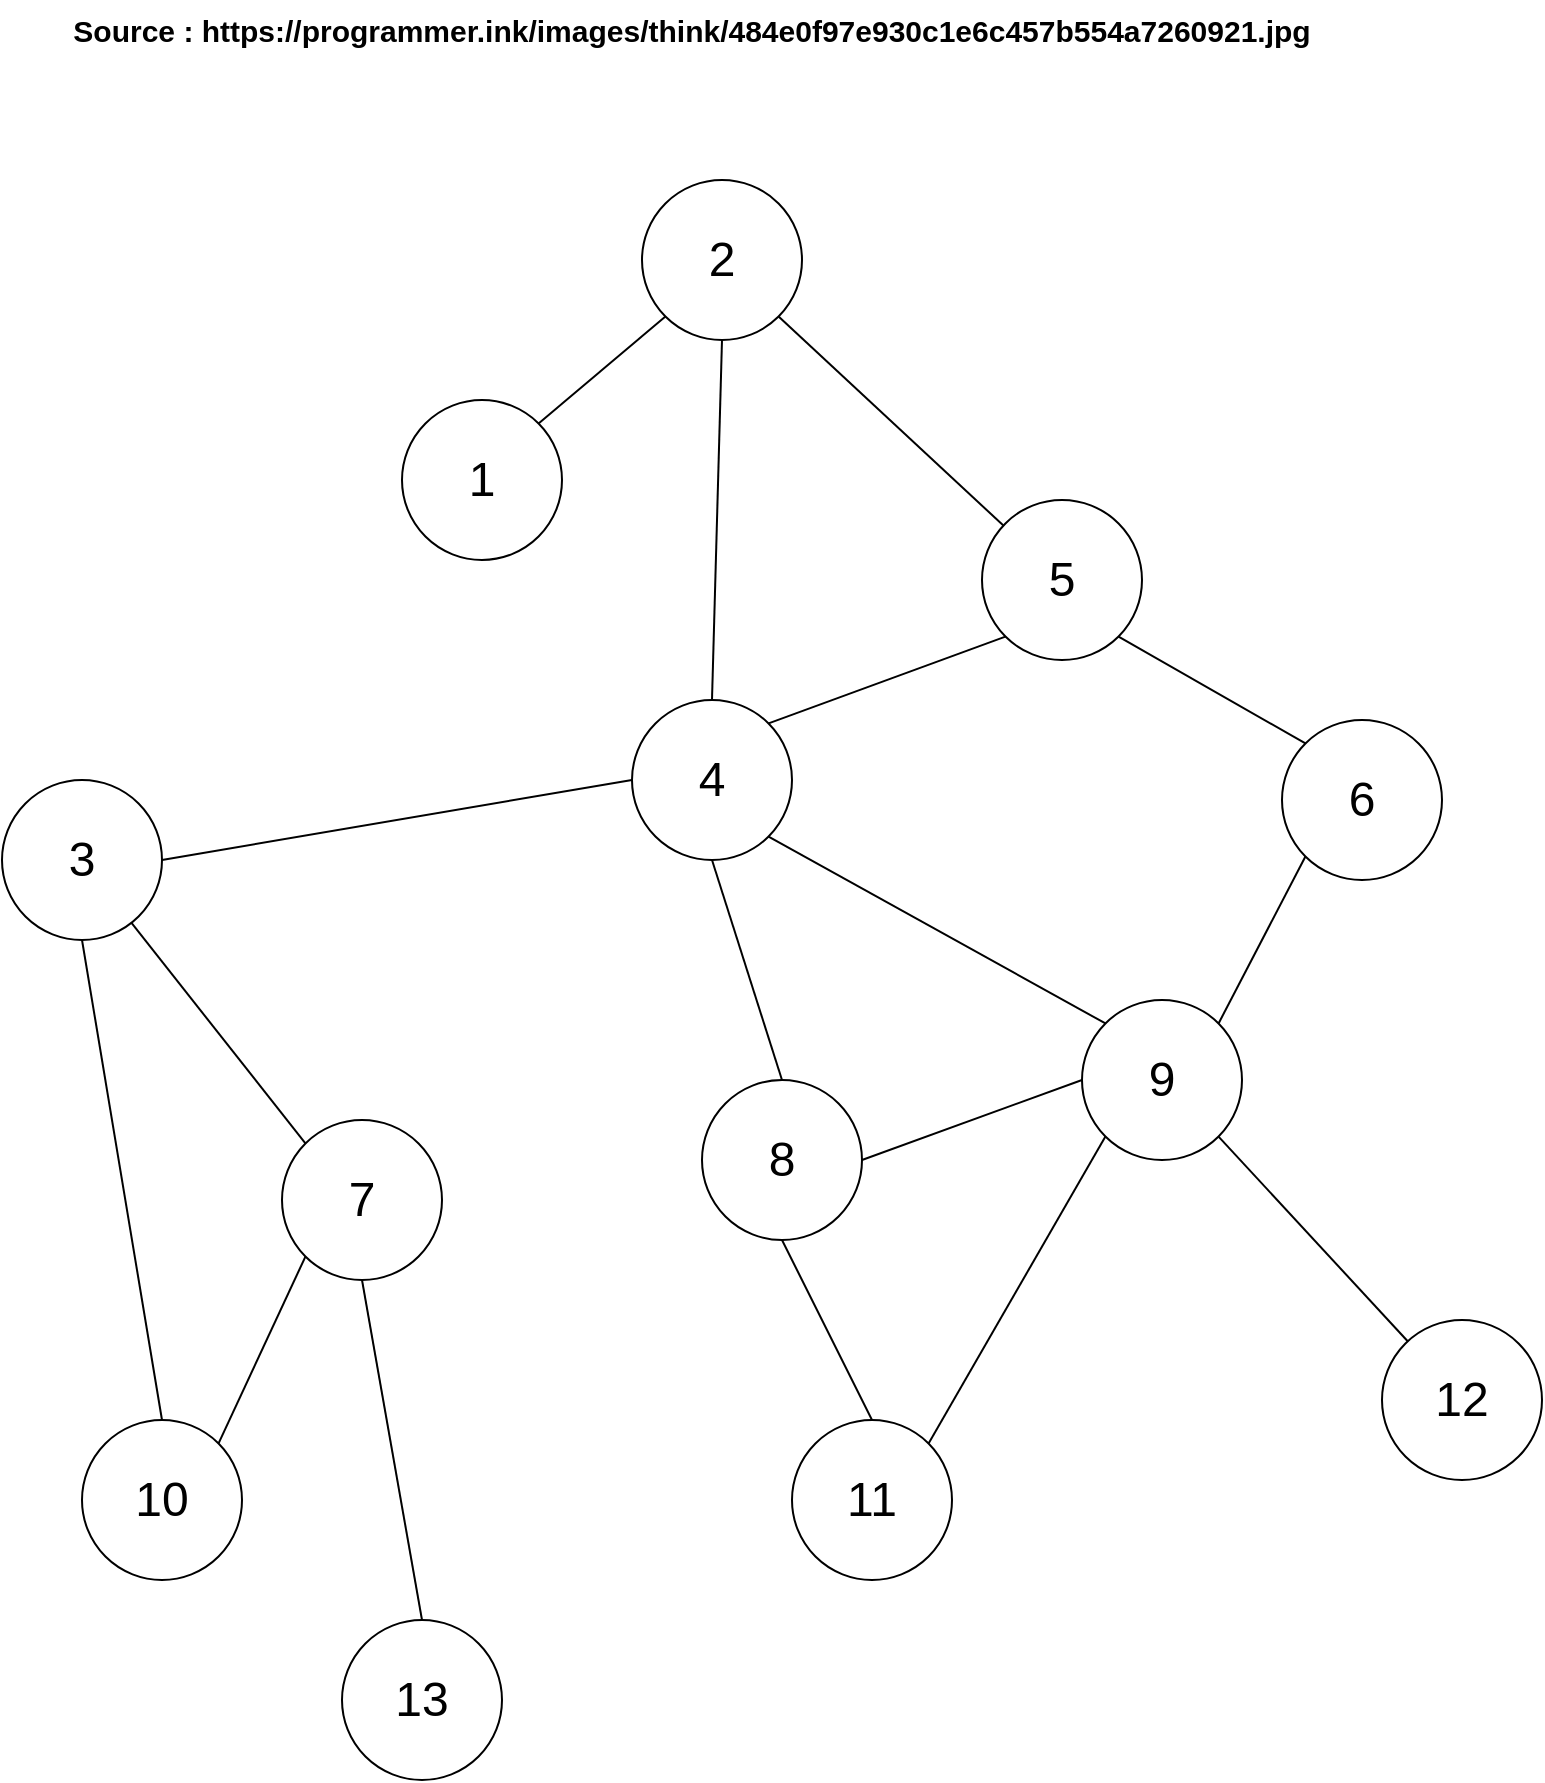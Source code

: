 <mxfile version="21.6.9" type="device">
  <diagram name="Page-1" id="TIMXKPRSWhdmKuIKvBU_">
    <mxGraphModel dx="787" dy="455" grid="1" gridSize="10" guides="1" tooltips="1" connect="1" arrows="1" fold="1" page="1" pageScale="1" pageWidth="850" pageHeight="1100" math="0" shadow="0">
      <root>
        <mxCell id="0" />
        <mxCell id="1" parent="0" />
        <mxCell id="Pk9cCIU12q3IiKSUdc0d-1" value="&lt;span style=&quot;font-size: 24px;&quot;&gt;2&lt;/span&gt;" style="ellipse;whiteSpace=wrap;html=1;aspect=fixed;" vertex="1" parent="1">
          <mxGeometry x="330" y="130" width="80" height="80" as="geometry" />
        </mxCell>
        <mxCell id="Pk9cCIU12q3IiKSUdc0d-2" value="&lt;span style=&quot;font-size: 24px;&quot;&gt;1&lt;/span&gt;" style="ellipse;whiteSpace=wrap;html=1;aspect=fixed;" vertex="1" parent="1">
          <mxGeometry x="210" y="240" width="80" height="80" as="geometry" />
        </mxCell>
        <mxCell id="Pk9cCIU12q3IiKSUdc0d-9" value="" style="endArrow=none;html=1;rounded=0;exitX=1;exitY=0;exitDx=0;exitDy=0;entryX=0;entryY=1;entryDx=0;entryDy=0;" edge="1" parent="1" source="Pk9cCIU12q3IiKSUdc0d-2" target="Pk9cCIU12q3IiKSUdc0d-1">
          <mxGeometry width="50" height="50" relative="1" as="geometry">
            <mxPoint x="280" y="190" as="sourcePoint" />
            <mxPoint x="330" y="140" as="targetPoint" />
          </mxGeometry>
        </mxCell>
        <mxCell id="Pk9cCIU12q3IiKSUdc0d-13" value="&lt;span style=&quot;font-size: 24px;&quot;&gt;5&lt;/span&gt;" style="ellipse;whiteSpace=wrap;html=1;aspect=fixed;" vertex="1" parent="1">
          <mxGeometry x="500" y="290" width="80" height="80" as="geometry" />
        </mxCell>
        <mxCell id="Pk9cCIU12q3IiKSUdc0d-14" value="&lt;span style=&quot;font-size: 24px;&quot;&gt;4&lt;/span&gt;" style="ellipse;whiteSpace=wrap;html=1;aspect=fixed;" vertex="1" parent="1">
          <mxGeometry x="325" y="390" width="80" height="80" as="geometry" />
        </mxCell>
        <mxCell id="Pk9cCIU12q3IiKSUdc0d-15" value="" style="endArrow=none;html=1;rounded=0;exitX=1;exitY=0;exitDx=0;exitDy=0;entryX=0;entryY=1;entryDx=0;entryDy=0;" edge="1" parent="1" source="Pk9cCIU12q3IiKSUdc0d-14" target="Pk9cCIU12q3IiKSUdc0d-13">
          <mxGeometry width="50" height="50" relative="1" as="geometry">
            <mxPoint x="400" y="410" as="sourcePoint" />
            <mxPoint x="450" y="360" as="targetPoint" />
          </mxGeometry>
        </mxCell>
        <mxCell id="Pk9cCIU12q3IiKSUdc0d-16" value="&lt;span style=&quot;font-size: 24px;&quot;&gt;6&lt;/span&gt;" style="ellipse;whiteSpace=wrap;html=1;aspect=fixed;" vertex="1" parent="1">
          <mxGeometry x="650" y="400" width="80" height="80" as="geometry" />
        </mxCell>
        <mxCell id="Pk9cCIU12q3IiKSUdc0d-17" value="&lt;span style=&quot;font-size: 24px;&quot;&gt;9&lt;/span&gt;" style="ellipse;whiteSpace=wrap;html=1;aspect=fixed;" vertex="1" parent="1">
          <mxGeometry x="550" y="540" width="80" height="80" as="geometry" />
        </mxCell>
        <mxCell id="Pk9cCIU12q3IiKSUdc0d-18" value="" style="endArrow=none;html=1;rounded=0;exitX=1;exitY=0;exitDx=0;exitDy=0;entryX=0;entryY=1;entryDx=0;entryDy=0;" edge="1" parent="1" source="Pk9cCIU12q3IiKSUdc0d-17" target="Pk9cCIU12q3IiKSUdc0d-16">
          <mxGeometry width="50" height="50" relative="1" as="geometry">
            <mxPoint x="560" y="570" as="sourcePoint" />
            <mxPoint x="610" y="520" as="targetPoint" />
          </mxGeometry>
        </mxCell>
        <mxCell id="Pk9cCIU12q3IiKSUdc0d-20" value="" style="endArrow=none;html=1;rounded=0;entryX=1;entryY=1;entryDx=0;entryDy=0;exitX=0;exitY=0;exitDx=0;exitDy=0;" edge="1" parent="1" source="Pk9cCIU12q3IiKSUdc0d-16" target="Pk9cCIU12q3IiKSUdc0d-13">
          <mxGeometry width="50" height="50" relative="1" as="geometry">
            <mxPoint x="460" y="440" as="sourcePoint" />
            <mxPoint x="510" y="390" as="targetPoint" />
          </mxGeometry>
        </mxCell>
        <mxCell id="Pk9cCIU12q3IiKSUdc0d-21" value="" style="endArrow=none;html=1;rounded=0;entryX=1;entryY=1;entryDx=0;entryDy=0;exitX=0;exitY=0;exitDx=0;exitDy=0;" edge="1" parent="1" source="Pk9cCIU12q3IiKSUdc0d-17" target="Pk9cCIU12q3IiKSUdc0d-14">
          <mxGeometry width="50" height="50" relative="1" as="geometry">
            <mxPoint x="460" y="560" as="sourcePoint" />
            <mxPoint x="510" y="510" as="targetPoint" />
          </mxGeometry>
        </mxCell>
        <mxCell id="Pk9cCIU12q3IiKSUdc0d-22" value="&lt;span style=&quot;font-size: 24px;&quot;&gt;12&lt;/span&gt;" style="ellipse;whiteSpace=wrap;html=1;aspect=fixed;" vertex="1" parent="1">
          <mxGeometry x="700" y="700" width="80" height="80" as="geometry" />
        </mxCell>
        <mxCell id="Pk9cCIU12q3IiKSUdc0d-23" value="" style="endArrow=none;html=1;rounded=0;entryX=1;entryY=1;entryDx=0;entryDy=0;" edge="1" parent="1" source="Pk9cCIU12q3IiKSUdc0d-22" target="Pk9cCIU12q3IiKSUdc0d-17">
          <mxGeometry width="50" height="50" relative="1" as="geometry">
            <mxPoint x="460" y="560" as="sourcePoint" />
            <mxPoint x="510" y="510" as="targetPoint" />
          </mxGeometry>
        </mxCell>
        <mxCell id="Pk9cCIU12q3IiKSUdc0d-24" value="&lt;span style=&quot;font-size: 24px;&quot;&gt;8&lt;/span&gt;" style="ellipse;whiteSpace=wrap;html=1;aspect=fixed;" vertex="1" parent="1">
          <mxGeometry x="360" y="580" width="80" height="80" as="geometry" />
        </mxCell>
        <mxCell id="Pk9cCIU12q3IiKSUdc0d-25" value="&lt;span style=&quot;font-size: 24px;&quot;&gt;11&lt;/span&gt;" style="ellipse;whiteSpace=wrap;html=1;aspect=fixed;" vertex="1" parent="1">
          <mxGeometry x="405" y="750" width="80" height="80" as="geometry" />
        </mxCell>
        <mxCell id="Pk9cCIU12q3IiKSUdc0d-26" value="&lt;span style=&quot;font-size: 24px;&quot;&gt;3&lt;/span&gt;" style="ellipse;whiteSpace=wrap;html=1;aspect=fixed;" vertex="1" parent="1">
          <mxGeometry x="10" y="430" width="80" height="80" as="geometry" />
        </mxCell>
        <mxCell id="Pk9cCIU12q3IiKSUdc0d-27" value="&lt;span style=&quot;font-size: 24px;&quot;&gt;10&lt;/span&gt;" style="ellipse;whiteSpace=wrap;html=1;aspect=fixed;" vertex="1" parent="1">
          <mxGeometry x="50" y="750" width="80" height="80" as="geometry" />
        </mxCell>
        <mxCell id="Pk9cCIU12q3IiKSUdc0d-28" value="&lt;span style=&quot;font-size: 24px;&quot;&gt;7&lt;/span&gt;" style="ellipse;whiteSpace=wrap;html=1;aspect=fixed;" vertex="1" parent="1">
          <mxGeometry x="150" y="600" width="80" height="80" as="geometry" />
        </mxCell>
        <mxCell id="Pk9cCIU12q3IiKSUdc0d-29" value="&lt;span style=&quot;font-size: 24px;&quot;&gt;13&lt;/span&gt;" style="ellipse;whiteSpace=wrap;html=1;aspect=fixed;" vertex="1" parent="1">
          <mxGeometry x="180" y="850" width="80" height="80" as="geometry" />
        </mxCell>
        <mxCell id="Pk9cCIU12q3IiKSUdc0d-30" value="" style="endArrow=none;html=1;rounded=0;entryX=1;entryY=1;entryDx=0;entryDy=0;" edge="1" parent="1" source="Pk9cCIU12q3IiKSUdc0d-13" target="Pk9cCIU12q3IiKSUdc0d-1">
          <mxGeometry width="50" height="50" relative="1" as="geometry">
            <mxPoint x="330" y="710" as="sourcePoint" />
            <mxPoint x="380" y="660" as="targetPoint" />
          </mxGeometry>
        </mxCell>
        <mxCell id="Pk9cCIU12q3IiKSUdc0d-31" value="" style="endArrow=none;html=1;rounded=0;entryX=0.5;entryY=1;entryDx=0;entryDy=0;exitX=0.5;exitY=0;exitDx=0;exitDy=0;" edge="1" parent="1" source="Pk9cCIU12q3IiKSUdc0d-14" target="Pk9cCIU12q3IiKSUdc0d-1">
          <mxGeometry width="50" height="50" relative="1" as="geometry">
            <mxPoint x="330" y="710" as="sourcePoint" />
            <mxPoint x="380" y="660" as="targetPoint" />
          </mxGeometry>
        </mxCell>
        <mxCell id="Pk9cCIU12q3IiKSUdc0d-32" value="" style="endArrow=none;html=1;rounded=0;entryX=0;entryY=0.5;entryDx=0;entryDy=0;exitX=1;exitY=0.5;exitDx=0;exitDy=0;" edge="1" parent="1" source="Pk9cCIU12q3IiKSUdc0d-26" target="Pk9cCIU12q3IiKSUdc0d-14">
          <mxGeometry width="50" height="50" relative="1" as="geometry">
            <mxPoint x="330" y="710" as="sourcePoint" />
            <mxPoint x="380" y="660" as="targetPoint" />
          </mxGeometry>
        </mxCell>
        <mxCell id="Pk9cCIU12q3IiKSUdc0d-33" value="" style="endArrow=none;html=1;rounded=0;entryX=0;entryY=1;entryDx=0;entryDy=0;exitX=1;exitY=0;exitDx=0;exitDy=0;" edge="1" parent="1" source="Pk9cCIU12q3IiKSUdc0d-27" target="Pk9cCIU12q3IiKSUdc0d-28">
          <mxGeometry width="50" height="50" relative="1" as="geometry">
            <mxPoint x="330" y="710" as="sourcePoint" />
            <mxPoint x="380" y="660" as="targetPoint" />
          </mxGeometry>
        </mxCell>
        <mxCell id="Pk9cCIU12q3IiKSUdc0d-34" value="" style="endArrow=none;html=1;rounded=0;exitX=0;exitY=0;exitDx=0;exitDy=0;" edge="1" parent="1" source="Pk9cCIU12q3IiKSUdc0d-28" target="Pk9cCIU12q3IiKSUdc0d-26">
          <mxGeometry width="50" height="50" relative="1" as="geometry">
            <mxPoint x="330" y="710" as="sourcePoint" />
            <mxPoint x="380" y="660" as="targetPoint" />
          </mxGeometry>
        </mxCell>
        <mxCell id="Pk9cCIU12q3IiKSUdc0d-35" value="" style="endArrow=none;html=1;rounded=0;entryX=0.5;entryY=1;entryDx=0;entryDy=0;exitX=0.5;exitY=0;exitDx=0;exitDy=0;" edge="1" parent="1" source="Pk9cCIU12q3IiKSUdc0d-27" target="Pk9cCIU12q3IiKSUdc0d-26">
          <mxGeometry width="50" height="50" relative="1" as="geometry">
            <mxPoint x="330" y="710" as="sourcePoint" />
            <mxPoint x="380" y="660" as="targetPoint" />
          </mxGeometry>
        </mxCell>
        <mxCell id="Pk9cCIU12q3IiKSUdc0d-36" value="" style="endArrow=none;html=1;rounded=0;entryX=0.5;entryY=1;entryDx=0;entryDy=0;exitX=0.5;exitY=0;exitDx=0;exitDy=0;" edge="1" parent="1" source="Pk9cCIU12q3IiKSUdc0d-29" target="Pk9cCIU12q3IiKSUdc0d-28">
          <mxGeometry width="50" height="50" relative="1" as="geometry">
            <mxPoint x="330" y="710" as="sourcePoint" />
            <mxPoint x="380" y="660" as="targetPoint" />
          </mxGeometry>
        </mxCell>
        <mxCell id="Pk9cCIU12q3IiKSUdc0d-37" value="" style="endArrow=none;html=1;rounded=0;entryX=0.5;entryY=0;entryDx=0;entryDy=0;exitX=0.5;exitY=1;exitDx=0;exitDy=0;" edge="1" parent="1" source="Pk9cCIU12q3IiKSUdc0d-24" target="Pk9cCIU12q3IiKSUdc0d-25">
          <mxGeometry width="50" height="50" relative="1" as="geometry">
            <mxPoint x="330" y="710" as="sourcePoint" />
            <mxPoint x="380" y="660" as="targetPoint" />
          </mxGeometry>
        </mxCell>
        <mxCell id="Pk9cCIU12q3IiKSUdc0d-39" value="" style="endArrow=none;html=1;rounded=0;entryX=0.5;entryY=1;entryDx=0;entryDy=0;exitX=0.5;exitY=0;exitDx=0;exitDy=0;" edge="1" parent="1" source="Pk9cCIU12q3IiKSUdc0d-24" target="Pk9cCIU12q3IiKSUdc0d-14">
          <mxGeometry width="50" height="50" relative="1" as="geometry">
            <mxPoint x="390" y="710" as="sourcePoint" />
            <mxPoint x="440" y="660" as="targetPoint" />
          </mxGeometry>
        </mxCell>
        <mxCell id="Pk9cCIU12q3IiKSUdc0d-40" value="" style="endArrow=none;html=1;rounded=0;entryX=0;entryY=1;entryDx=0;entryDy=0;exitX=1;exitY=0;exitDx=0;exitDy=0;" edge="1" parent="1" source="Pk9cCIU12q3IiKSUdc0d-25" target="Pk9cCIU12q3IiKSUdc0d-17">
          <mxGeometry width="50" height="50" relative="1" as="geometry">
            <mxPoint x="390" y="710" as="sourcePoint" />
            <mxPoint x="440" y="660" as="targetPoint" />
          </mxGeometry>
        </mxCell>
        <mxCell id="Pk9cCIU12q3IiKSUdc0d-41" value="" style="endArrow=none;html=1;rounded=0;entryX=0;entryY=0.5;entryDx=0;entryDy=0;exitX=1;exitY=0.5;exitDx=0;exitDy=0;" edge="1" parent="1" source="Pk9cCIU12q3IiKSUdc0d-24" target="Pk9cCIU12q3IiKSUdc0d-17">
          <mxGeometry width="50" height="50" relative="1" as="geometry">
            <mxPoint x="390" y="710" as="sourcePoint" />
            <mxPoint x="440" y="660" as="targetPoint" />
          </mxGeometry>
        </mxCell>
        <mxCell id="Pk9cCIU12q3IiKSUdc0d-42" value="&lt;b&gt;Source :&amp;nbsp;https://programmer.ink/images/think/484e0f97e930c1e6c457b554a7260921.jpg&lt;/b&gt;" style="text;html=1;strokeColor=none;fillColor=none;align=center;verticalAlign=middle;whiteSpace=wrap;rounded=0;fontSize=15;" vertex="1" parent="1">
          <mxGeometry x="40" y="40" width="630" height="30" as="geometry" />
        </mxCell>
      </root>
    </mxGraphModel>
  </diagram>
</mxfile>
